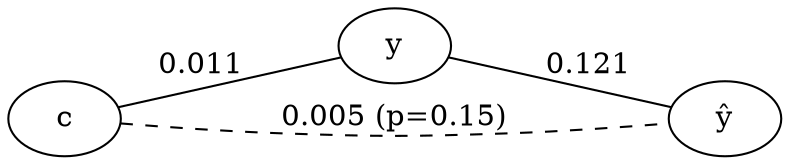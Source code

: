 graph {
	rankdir=LR
	c [label=c]
	y [label=y]
	yhat [label=<y&#770;>]
	c -- yhat [label="0.005 (p=0.15)" style=dashed]
	c -- y [label=0.011]
	y -- yhat [label=0.121]
}
